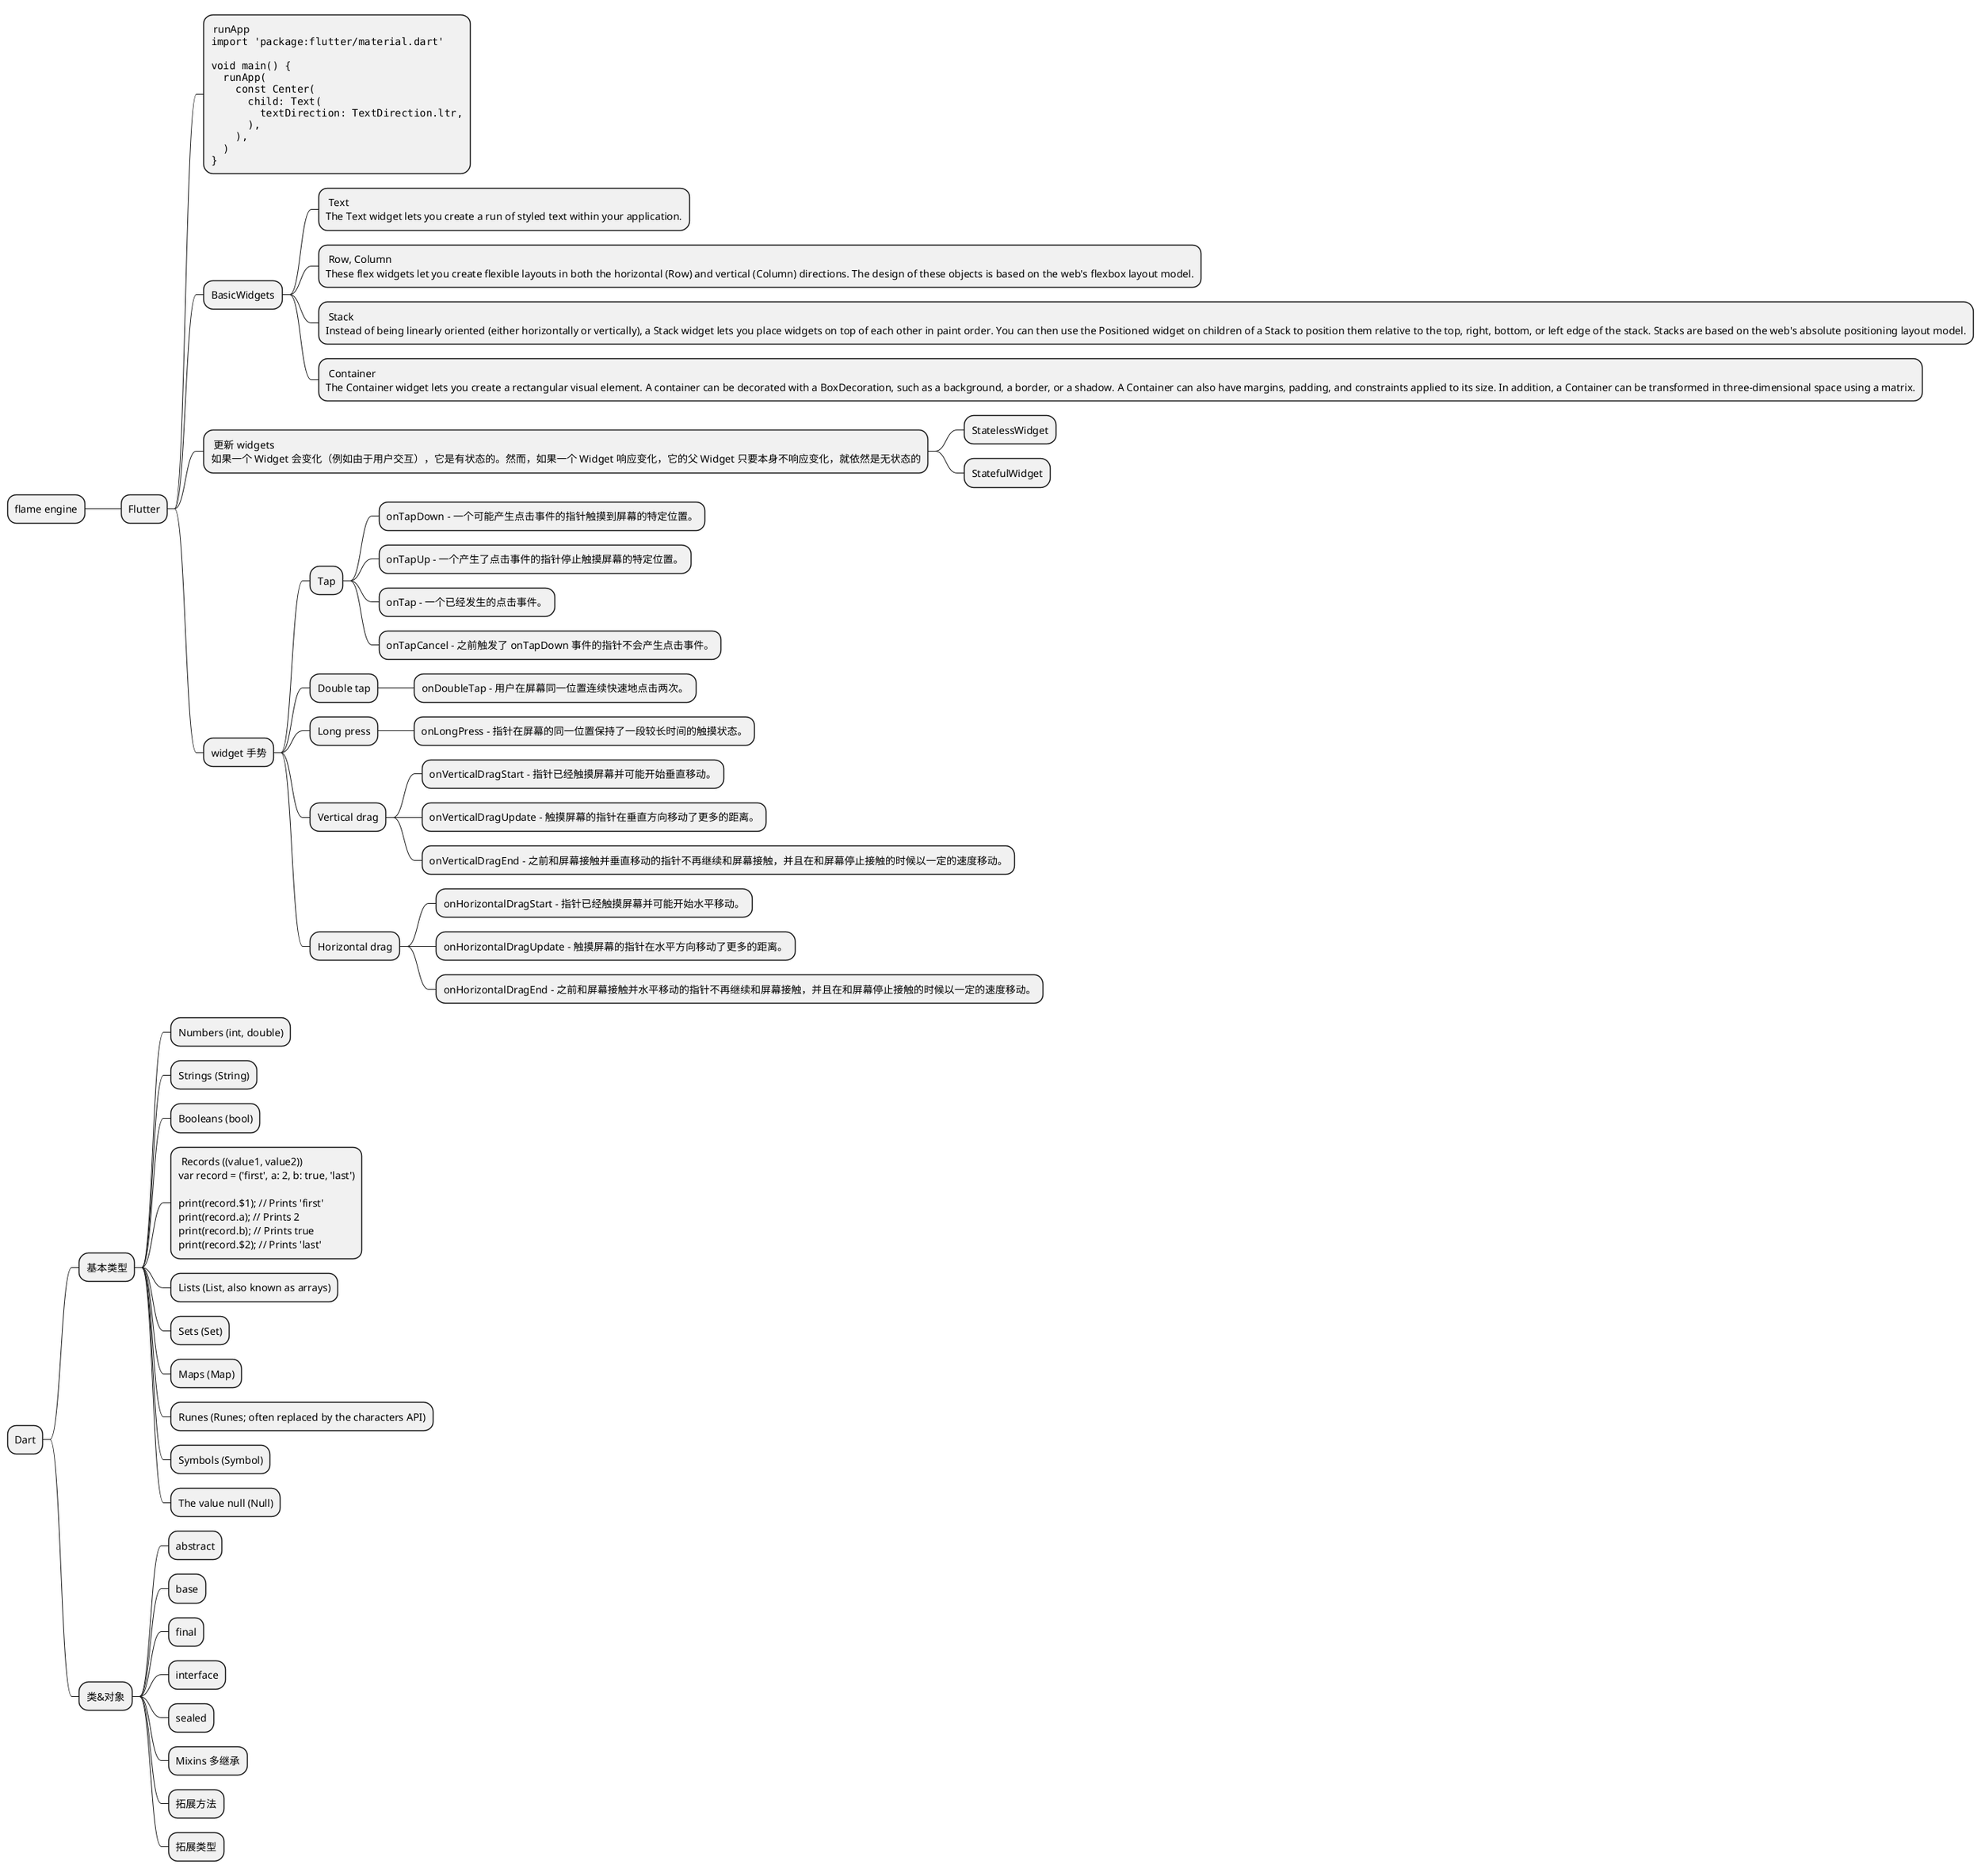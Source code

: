 @startmindmap
* Flutter
**: runApp
<code>
import 'package:flutter/material.dart'

void main() {
  runApp(
    const Center(
      child: Text(
        'Hello, world!',
        textDirection: TextDirection.ltr,
      ),
    ),
  )
}
</code>;
** BasicWidgets
***: Text
The Text widget lets you create a run of styled text within your application.;
***: Row, Column
These flex widgets let you create flexible layouts in both the horizontal (Row) and vertical (Column) directions. The design of these objects is based on the web's flexbox layout model.;
***: Stack
Instead of being linearly oriented (either horizontally or vertically), a Stack widget lets you place widgets on top of each other in paint order. You can then use the Positioned widget on children of a Stack to position them relative to the top, right, bottom, or left edge of the stack. Stacks are based on the web's absolute positioning layout model.;
***: Container
The Container widget lets you create a rectangular visual element. A container can be decorated with a BoxDecoration, such as a background, a border, or a shadow. A Container can also have margins, padding, and constraints applied to its size. In addition, a Container can be transformed in three-dimensional space using a matrix.;
**: 更新 widgets
如果一个 Widget 会变化（例如由于用户交互），它是有状态的。然而，如果一个 Widget 响应变化，它的父 Widget 只要本身不响应变化，就依然是无状态的;
*** StatelessWidget
*** StatefulWidget
** widget 手势
*** Tap
**** onTapDown - 一个可能产生点击事件的指针触摸到屏幕的特定位置。
**** onTapUp - 一个产生了点击事件的指针停止触摸屏幕的特定位置。
**** onTap - 一个已经发生的点击事件。
**** onTapCancel - 之前触发了 onTapDown 事件的指针不会产生点击事件。
*** Double tap
**** onDoubleTap - 用户在屏幕同一位置连续快速地点击两次。
*** Long press
**** onLongPress - 指针在屏幕的同一位置保持了一段较长时间的触摸状态。
*** Vertical drag
**** onVerticalDragStart - 指针已经触摸屏幕并可能开始垂直移动。
**** onVerticalDragUpdate - 触摸屏幕的指针在垂直方向移动了更多的距离。
**** onVerticalDragEnd - 之前和屏幕接触并垂直移动的指针不再继续和屏幕接触，并且在和屏幕停止接触的时候以一定的速度移动。
*** Horizontal drag
**** onHorizontalDragStart - 指针已经触摸屏幕并可能开始水平移动。
**** onHorizontalDragUpdate - 触摸屏幕的指针在水平方向移动了更多的距离。
**** onHorizontalDragEnd - 之前和屏幕接触并水平移动的指针不再继续和屏幕接触，并且在和屏幕停止接触的时候以一定的速度移动。
-- flame engine

* Dart
** 基本类型
*** Numbers (int, double)
*** Strings (String)
*** Booleans (bool)
***: Records ((value1, value2))
var record = ('first', a: 2, b: true, 'last')

print(record.$1); // Prints 'first'
print(record.a); // Prints 2
print(record.b); // Prints true
print(record.$2); // Prints 'last';
*** Lists (List, also known as arrays)
*** Sets (Set)
*** Maps (Map)
*** Runes (Runes; often replaced by the characters API)
*** Symbols (Symbol)
*** The value null (Null)
** 类&对象
*** abstract
*** base
*** final
*** interface
*** sealed
*** Mixins 多继承
*** 拓展方法
*** 拓展类型

@endmindmap